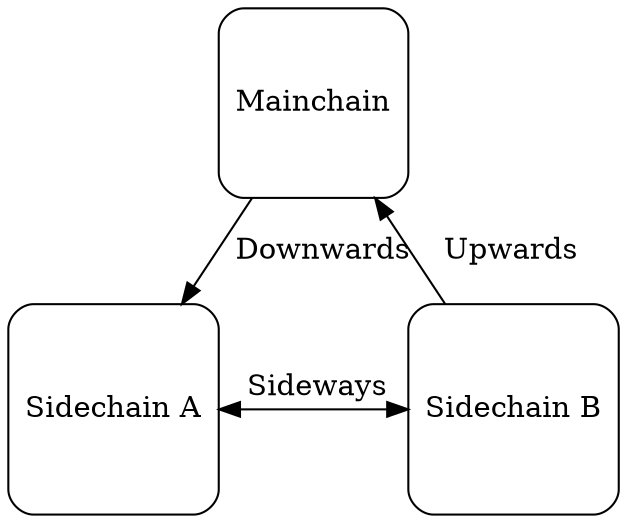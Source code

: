 digraph {
  node [shape=square style=rounded]
  splines=false

  mainchain [label = "Mainchain"]
  sidechain_a [label = "Sidechain A"]
  sidechain_b [label = "Sidechain B"]

  mainchain -> sidechain_a [label = " Downwards"]

  sidechain_b -> mainchain [label = " Upwards"]

  {rank=same; sidechain_a -> sidechain_b [label = " Sideways", dir = "both"] }
}

